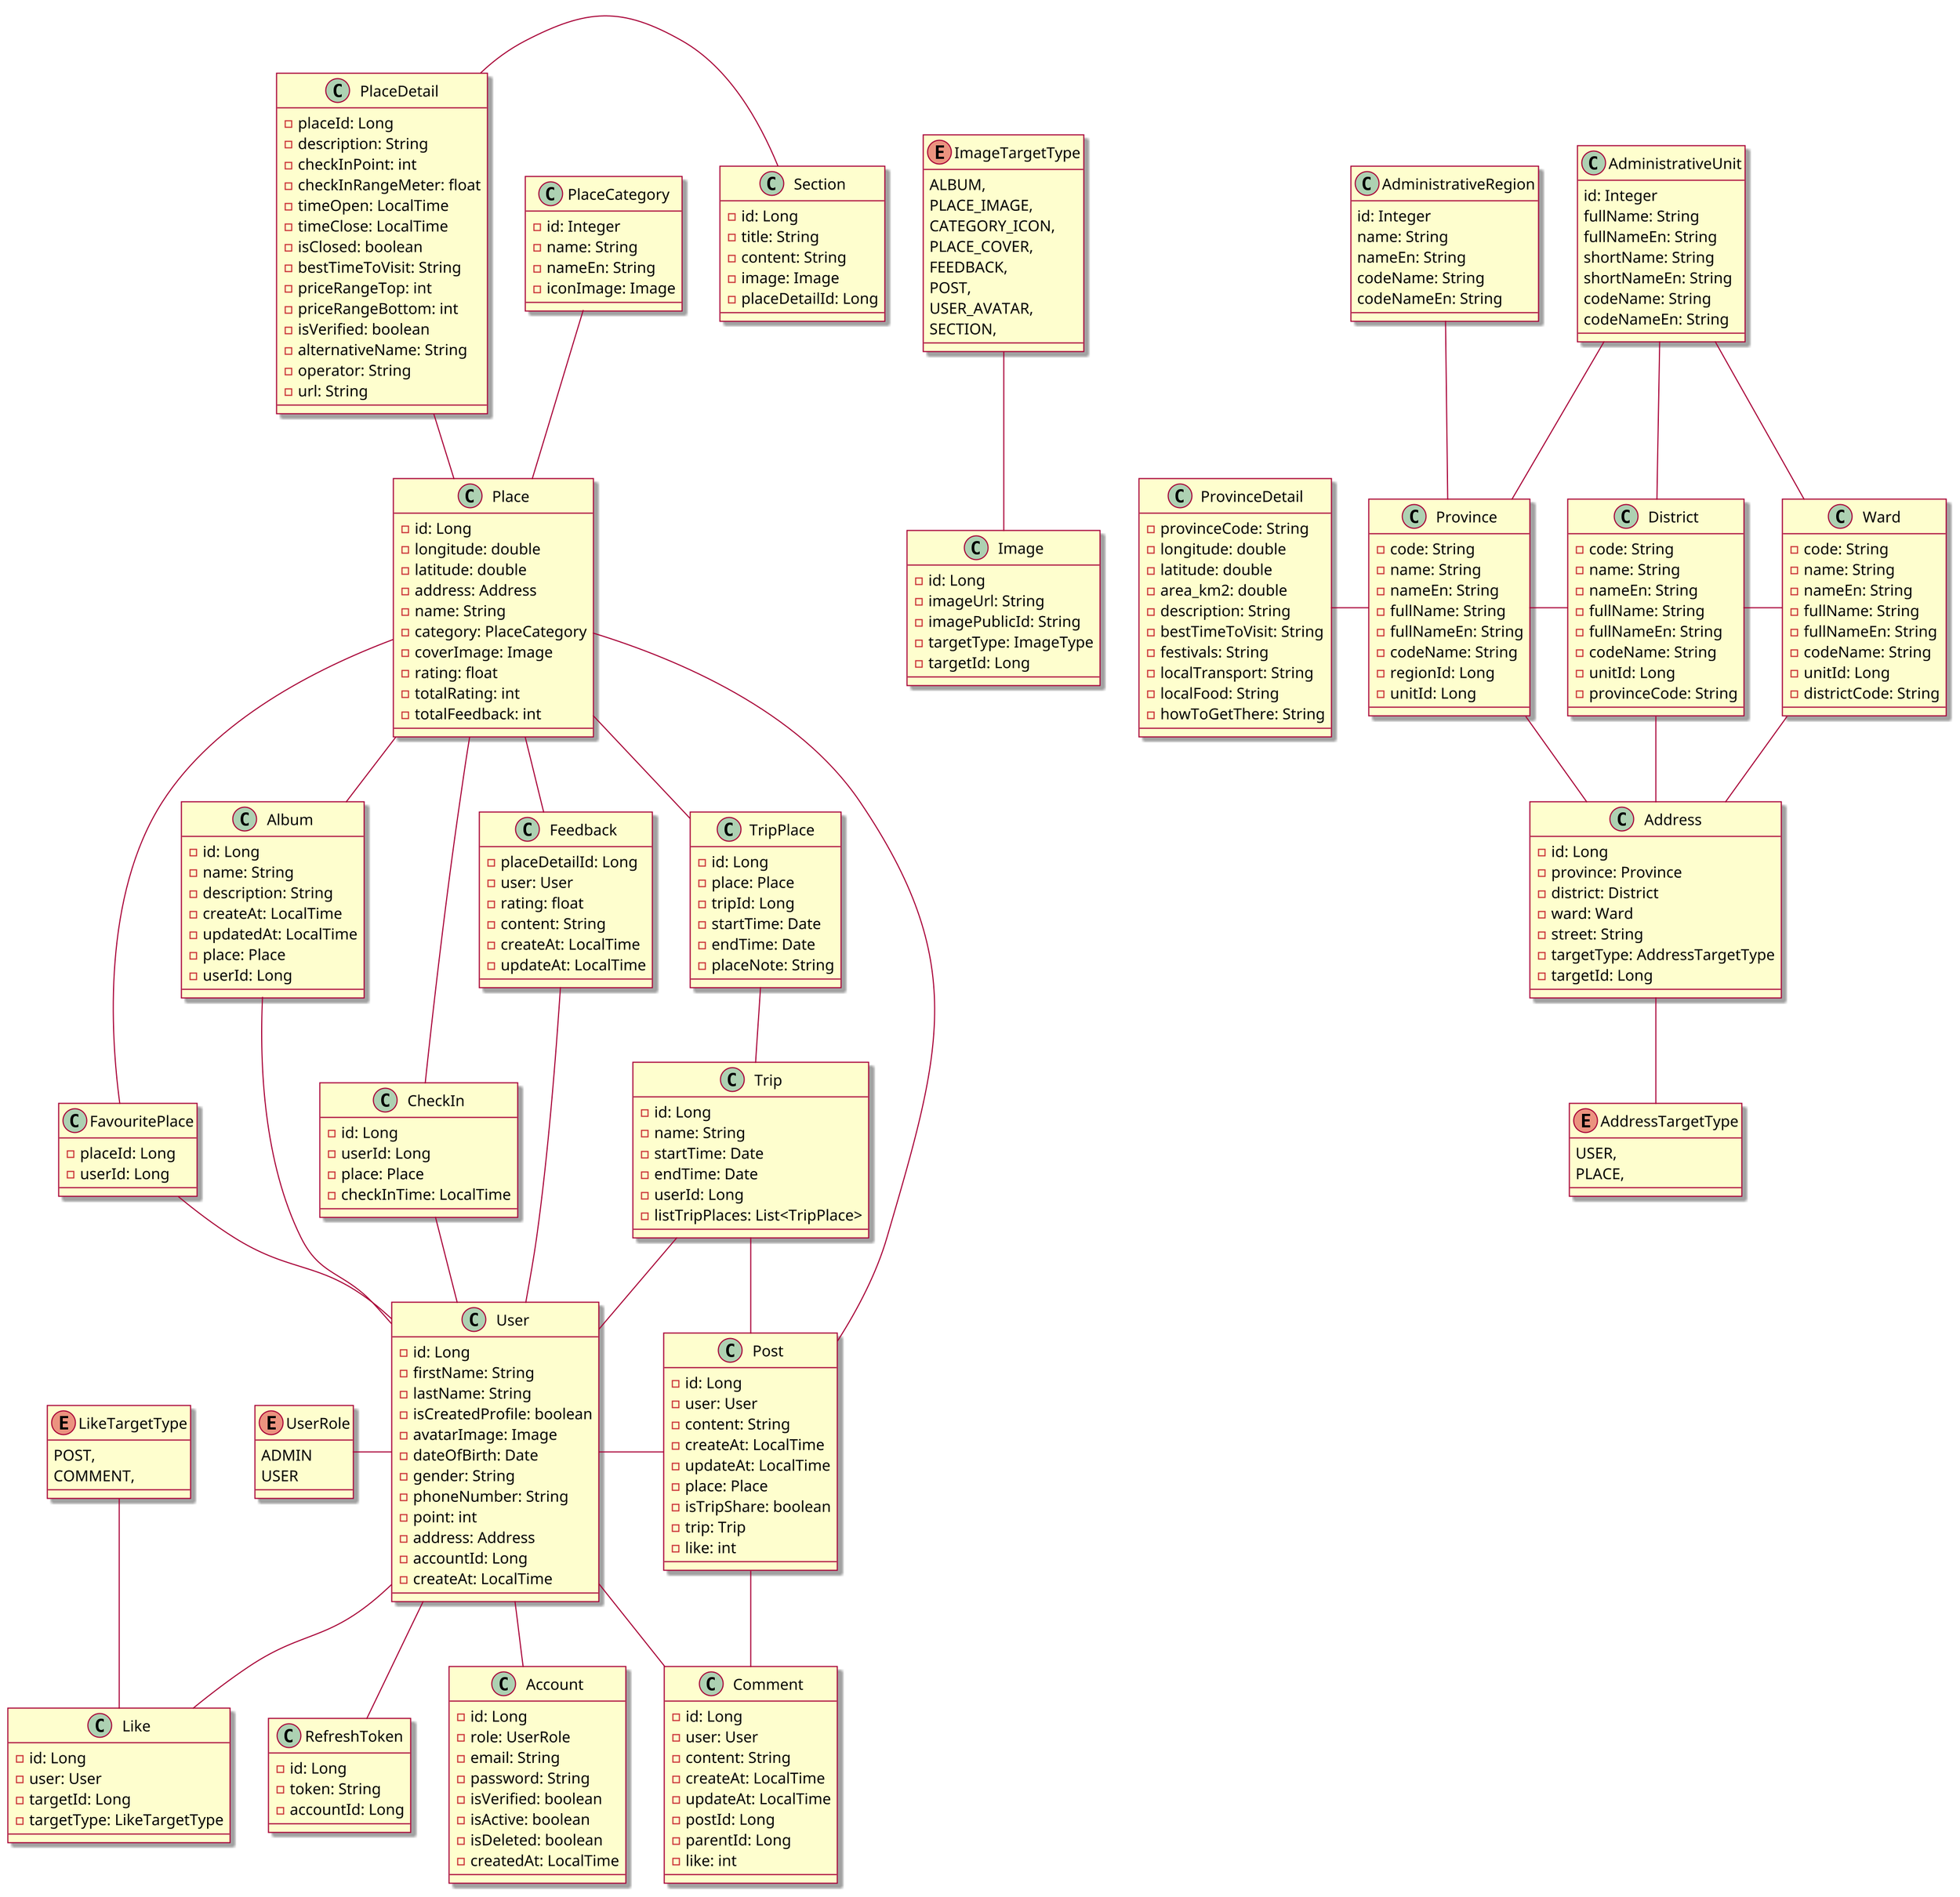 @startuml ClassDiagram

skin rose
scale 2

class AdministrativeRegion {
    id: Integer
    name: String
    nameEn: String
    codeName: String
    codeNameEn: String

}

class AdministrativeUnit {
    id: Integer
    fullName: String
    fullNameEn: String
    shortName: String
    shortNameEn: String
    codeName: String
    codeNameEn: String
}

class Province {
    - code: String
    - name: String
    - nameEn: String
    - fullName: String
    - fullNameEn: String
    - codeName: String
    - regionId: Long
    - unitId: Long
}

class District {
    - code: String
    - name: String
    - nameEn: String
    - fullName: String
    - fullNameEn: String
    - codeName: String
    - unitId: Long
    - provinceCode: String
}

class Ward {
    - code: String
    - name: String
    - nameEn: String
    - fullName: String
    - fullNameEn: String
    - codeName: String
    - unitId: Long
    - districtCode: String
}

class ProvinceDetail {
    - provinceCode: String
    - longitude: double
    - latitude: double
    - area_km2: double
    - description: String
    - bestTimeToVisit: String
    - festivals: String
    - localTransport: String
    - localFood: String
    - howToGetThere: String
}

class Address {
    - id: Long
    - province: Province
    - district: District
    - ward: Ward
    - street: String
    - targetType: AddressTargetType
    - targetId: Long
}

enum AddressTargetType {
    USER,
    PLACE,
}

class Image {
    - id: Long
    - imageUrl: String
    - imagePublicId: String
    - targetType: ImageType
    - targetId: Long
}

enum ImageTargetType {
    ALBUM,
    PLACE_IMAGE,
    CATEGORY_ICON,
    PLACE_COVER,
    FEEDBACK,
    POST,
    USER_AVATAR,
    SECTION,
}

class Album {
    - id: Long
    - name: String
    - description: String
    - createAt: LocalTime
    - updatedAt: LocalTime
    - place: Place
    - userId: Long
}

class Account {
    - id: Long
    - role: UserRole
    - email: String
    - password: String
    - isVerified: boolean
    - isActive: boolean
    - isDeleted: boolean
    - createdAt: LocalTime
}

class RefreshToken {
    - id: Long
    - token: String
    - accountId: Long
}

class User {
    - id: Long
    - firstName: String
    - lastName: String
    - isCreatedProfile: boolean
    - avatarImage: Image
    - dateOfBirth: Date
    - gender: String
    - phoneNumber: String
    - point: int
    - address: Address
    - accountId: Long
    - createAt: LocalTime
}

enum UserRole {
    ADMIN
    USER
}

class CheckIn {
    - id: Long
    - userId: Long
    - place: Place
    - checkInTime: LocalTime
}

class FavouritePlace {
    - placeId: Long
    - userId: Long
}

class Place {
    - id: Long
    - longitude: double
    - latitude: double
    - address: Address
    - name: String
    - category: PlaceCategory
    - coverImage: Image
    - rating: float
    - totalRating: int
    - totalFeedback: int
}

class PlaceDetail {
    - placeId: Long
    - description: String
    - checkInPoint: int
    - checkInRangeMeter: float
    - timeOpen: LocalTime
    - timeClose: LocalTime
    - isClosed: boolean
    - bestTimeToVisit: String
    - priceRangeTop: int
    - priceRangeBottom: int
    - isVerified: boolean
    - alternativeName: String
    - operator: String
    - url: String
}

class Feedback {
    - placeDetailId: Long
    - user: User
    - rating: float
    - content: String
    - createAt: LocalTime
    - updateAt: LocalTime
}

class Section {
    - id: Long
    - title: String
    - content: String
    - image: Image
    - placeDetailId: Long
}

class PlaceCategory {
    - id: Integer
    - name: String
    - nameEn: String
    - iconImage: Image
}

class Trip {
    - id: Long
    - name: String
    - startTime: Date
    - endTime: Date
    - userId: Long
    - listTripPlaces: List<TripPlace>
}

class TripPlace {
    - id: Long
    - place: Place
    - tripId: Long
    - startTime: Date
    - endTime: Date
    - placeNote: String
}

class Post {
    - id: Long
    - user: User
    - content: String
    - createAt: LocalTime
    - updateAt: LocalTime
    - place: Place
    - isTripShare: boolean
    - trip: Trip
    - like: int
}

class Comment {
    - id: Long
    - user: User
    - content: String
    - createAt: LocalTime
    - updateAt: LocalTime
    - postId: Long
    - parentId: Long
    - like: int
}

class Like {
    - id: Long
    - user: User
    - targetId: Long
    - targetType: LikeTargetType
}

enum LikeTargetType {
    POST,
    COMMENT,
}

User -up- Trip
User -up- Album
User -up- FavouritePlace
User -down- RefreshToken
User -right- Post
User -right- Comment
User -up- CheckIn
User -down- Like
User -left- UserRole
User -down- Account

Trip -up- TripPlace

Place -down- Feedback
Place -up- PlaceDetail
Place -up- PlaceCategory
Place -down- FavouritePlace
Place -down- CheckIn
Place -down- TripPlace
Place -down- Album
Place -down- Post

PlaceDetail -right- Section

Feedback -down- User

Province -up- AdministrativeUnit
Province -up- AdministrativeRegion
Province -left- ProvinceDetail

District -up- AdministrativeUnit
District -left- Province

Ward -up- AdministrativeUnit
Ward -left- District

Post -down- Comment
Post -up- Trip

Address -up- Province
Address -up- District
Address -up- Ward
Address -down- AddressTargetType

Image -up- ImageTargetType

Like -up- LikeTargetType

@enduml